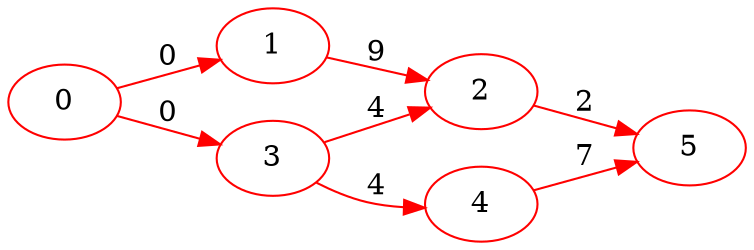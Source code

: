 digraph { rankdir=LR
    "1" [color="red"]
    "2" [color="red"]
    "3" [color="red"]
    "4" [color="red"]
    "0" [color="red"]
    "5" [color="red"]
    "1" -> "2" [label="9" color="red" ] 
    "2" -> "5" [label="2" color="red" ] 
    "3" -> "2" [label="4" color="red" ] 
    "3" -> "4" [label="4" color="red" ] 
    "4" -> "5" [label="7" color="red" ] 
    "0" -> "1" [label="0" color="red" ] 
    "0" -> "3" [label="0" color="red" ] 
}
